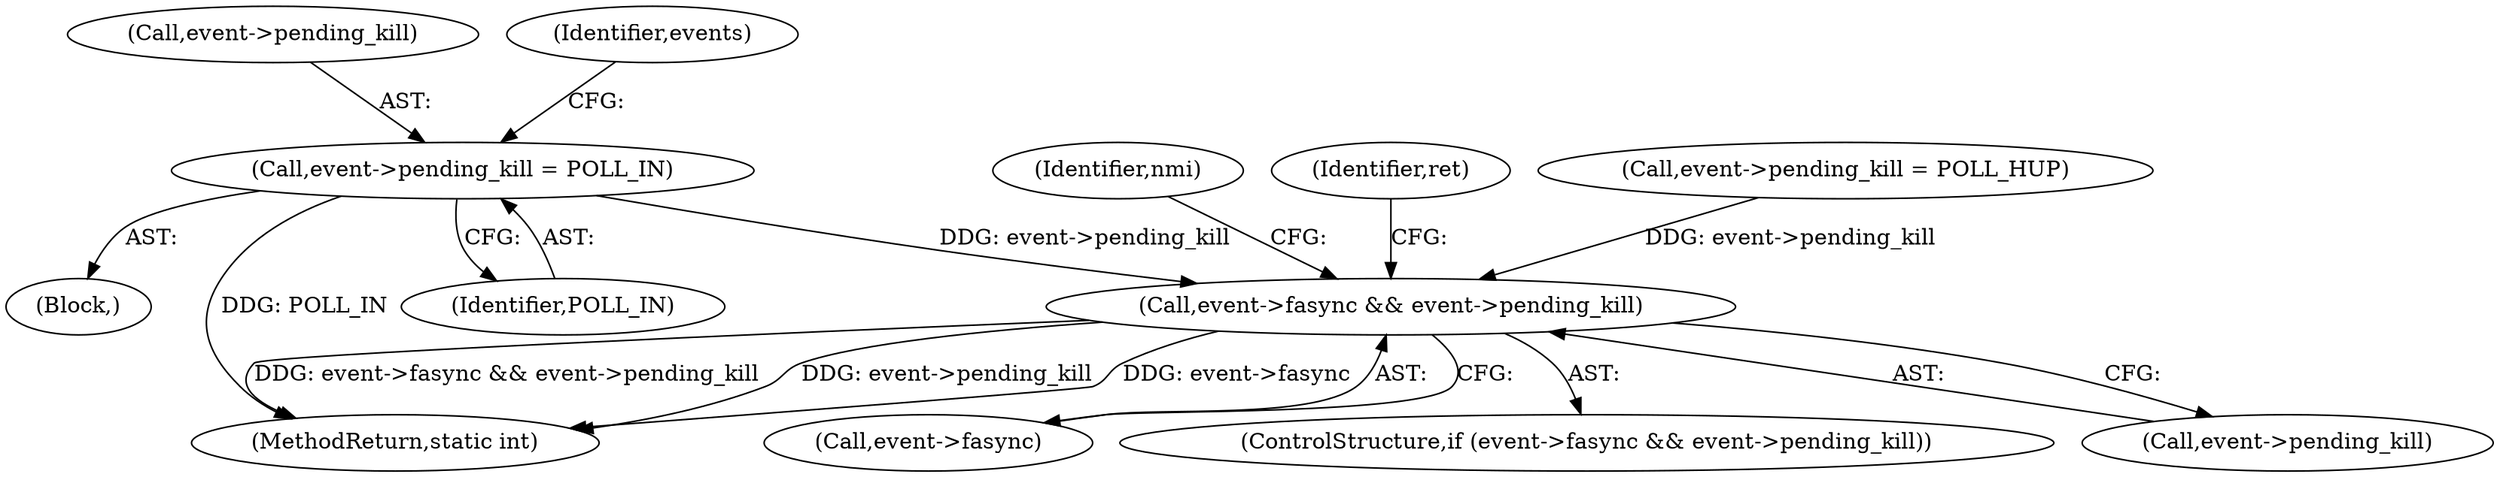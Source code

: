 digraph "0_linux_a8b0ca17b80e92faab46ee7179ba9e99ccb61233_53@pointer" {
"1000202" [label="(Call,event->pending_kill = POLL_IN)"];
"1000256" [label="(Call,event->fasync && event->pending_kill)"];
"1000108" [label="(Block,)"];
"1000257" [label="(Call,event->fasync)"];
"1000203" [label="(Call,event->pending_kill)"];
"1000206" [label="(Identifier,POLL_IN)"];
"1000265" [label="(Identifier,nmi)"];
"1000209" [label="(Identifier,events)"];
"1000281" [label="(Identifier,ret)"];
"1000202" [label="(Call,event->pending_kill = POLL_IN)"];
"1000282" [label="(MethodReturn,static int)"];
"1000256" [label="(Call,event->fasync && event->pending_kill)"];
"1000219" [label="(Call,event->pending_kill = POLL_HUP)"];
"1000255" [label="(ControlStructure,if (event->fasync && event->pending_kill))"];
"1000260" [label="(Call,event->pending_kill)"];
"1000202" -> "1000108"  [label="AST: "];
"1000202" -> "1000206"  [label="CFG: "];
"1000203" -> "1000202"  [label="AST: "];
"1000206" -> "1000202"  [label="AST: "];
"1000209" -> "1000202"  [label="CFG: "];
"1000202" -> "1000282"  [label="DDG: POLL_IN"];
"1000202" -> "1000256"  [label="DDG: event->pending_kill"];
"1000256" -> "1000255"  [label="AST: "];
"1000256" -> "1000257"  [label="CFG: "];
"1000256" -> "1000260"  [label="CFG: "];
"1000257" -> "1000256"  [label="AST: "];
"1000260" -> "1000256"  [label="AST: "];
"1000265" -> "1000256"  [label="CFG: "];
"1000281" -> "1000256"  [label="CFG: "];
"1000256" -> "1000282"  [label="DDG: event->pending_kill"];
"1000256" -> "1000282"  [label="DDG: event->fasync"];
"1000256" -> "1000282"  [label="DDG: event->fasync && event->pending_kill"];
"1000219" -> "1000256"  [label="DDG: event->pending_kill"];
}
